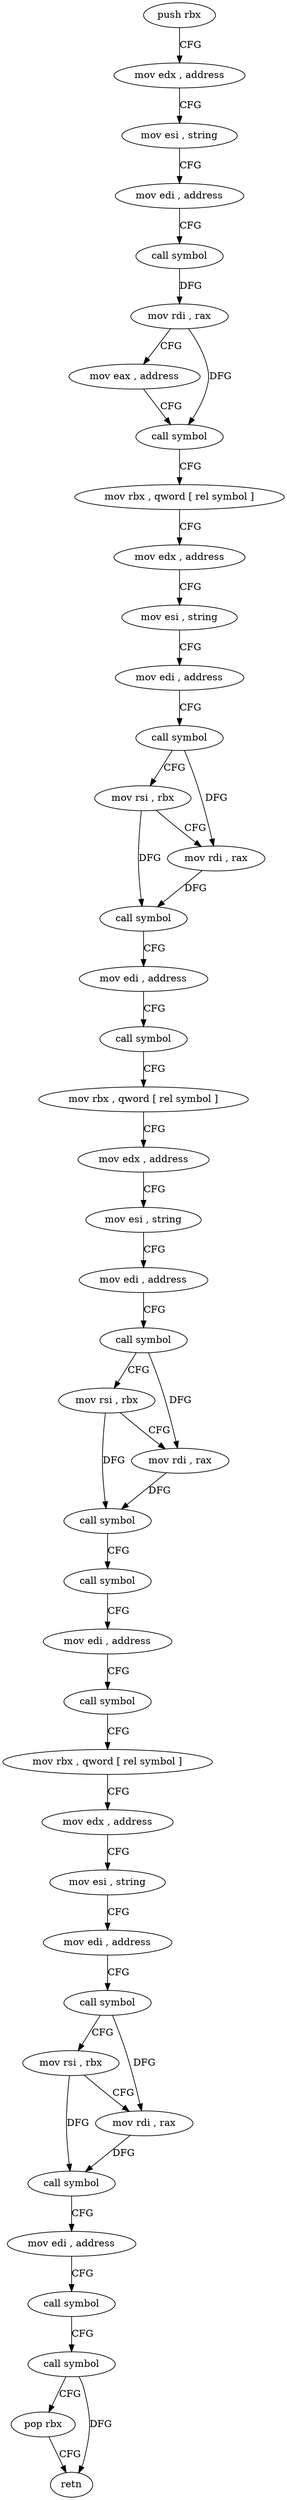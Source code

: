 digraph "func" {
"4216097" [label = "push rbx" ]
"4216098" [label = "mov edx , address" ]
"4216103" [label = "mov esi , string" ]
"4216108" [label = "mov edi , address" ]
"4216113" [label = "call symbol" ]
"4216118" [label = "mov rdi , rax" ]
"4216121" [label = "mov eax , address" ]
"4216126" [label = "call symbol" ]
"4216131" [label = "mov rbx , qword [ rel symbol ]" ]
"4216138" [label = "mov edx , address" ]
"4216143" [label = "mov esi , string" ]
"4216148" [label = "mov edi , address" ]
"4216153" [label = "call symbol" ]
"4216158" [label = "mov rsi , rbx" ]
"4216161" [label = "mov rdi , rax" ]
"4216164" [label = "call symbol" ]
"4216169" [label = "mov edi , address" ]
"4216174" [label = "call symbol" ]
"4216179" [label = "mov rbx , qword [ rel symbol ]" ]
"4216186" [label = "mov edx , address" ]
"4216191" [label = "mov esi , string" ]
"4216196" [label = "mov edi , address" ]
"4216201" [label = "call symbol" ]
"4216206" [label = "mov rsi , rbx" ]
"4216209" [label = "mov rdi , rax" ]
"4216212" [label = "call symbol" ]
"4216217" [label = "call symbol" ]
"4216222" [label = "mov edi , address" ]
"4216227" [label = "call symbol" ]
"4216232" [label = "mov rbx , qword [ rel symbol ]" ]
"4216239" [label = "mov edx , address" ]
"4216244" [label = "mov esi , string" ]
"4216249" [label = "mov edi , address" ]
"4216254" [label = "call symbol" ]
"4216259" [label = "mov rsi , rbx" ]
"4216262" [label = "mov rdi , rax" ]
"4216265" [label = "call symbol" ]
"4216270" [label = "mov edi , address" ]
"4216275" [label = "call symbol" ]
"4216280" [label = "call symbol" ]
"4216285" [label = "pop rbx" ]
"4216286" [label = "retn" ]
"4216097" -> "4216098" [ label = "CFG" ]
"4216098" -> "4216103" [ label = "CFG" ]
"4216103" -> "4216108" [ label = "CFG" ]
"4216108" -> "4216113" [ label = "CFG" ]
"4216113" -> "4216118" [ label = "DFG" ]
"4216118" -> "4216121" [ label = "CFG" ]
"4216118" -> "4216126" [ label = "DFG" ]
"4216121" -> "4216126" [ label = "CFG" ]
"4216126" -> "4216131" [ label = "CFG" ]
"4216131" -> "4216138" [ label = "CFG" ]
"4216138" -> "4216143" [ label = "CFG" ]
"4216143" -> "4216148" [ label = "CFG" ]
"4216148" -> "4216153" [ label = "CFG" ]
"4216153" -> "4216158" [ label = "CFG" ]
"4216153" -> "4216161" [ label = "DFG" ]
"4216158" -> "4216161" [ label = "CFG" ]
"4216158" -> "4216164" [ label = "DFG" ]
"4216161" -> "4216164" [ label = "DFG" ]
"4216164" -> "4216169" [ label = "CFG" ]
"4216169" -> "4216174" [ label = "CFG" ]
"4216174" -> "4216179" [ label = "CFG" ]
"4216179" -> "4216186" [ label = "CFG" ]
"4216186" -> "4216191" [ label = "CFG" ]
"4216191" -> "4216196" [ label = "CFG" ]
"4216196" -> "4216201" [ label = "CFG" ]
"4216201" -> "4216206" [ label = "CFG" ]
"4216201" -> "4216209" [ label = "DFG" ]
"4216206" -> "4216209" [ label = "CFG" ]
"4216206" -> "4216212" [ label = "DFG" ]
"4216209" -> "4216212" [ label = "DFG" ]
"4216212" -> "4216217" [ label = "CFG" ]
"4216217" -> "4216222" [ label = "CFG" ]
"4216222" -> "4216227" [ label = "CFG" ]
"4216227" -> "4216232" [ label = "CFG" ]
"4216232" -> "4216239" [ label = "CFG" ]
"4216239" -> "4216244" [ label = "CFG" ]
"4216244" -> "4216249" [ label = "CFG" ]
"4216249" -> "4216254" [ label = "CFG" ]
"4216254" -> "4216259" [ label = "CFG" ]
"4216254" -> "4216262" [ label = "DFG" ]
"4216259" -> "4216262" [ label = "CFG" ]
"4216259" -> "4216265" [ label = "DFG" ]
"4216262" -> "4216265" [ label = "DFG" ]
"4216265" -> "4216270" [ label = "CFG" ]
"4216270" -> "4216275" [ label = "CFG" ]
"4216275" -> "4216280" [ label = "CFG" ]
"4216280" -> "4216285" [ label = "CFG" ]
"4216280" -> "4216286" [ label = "DFG" ]
"4216285" -> "4216286" [ label = "CFG" ]
}
